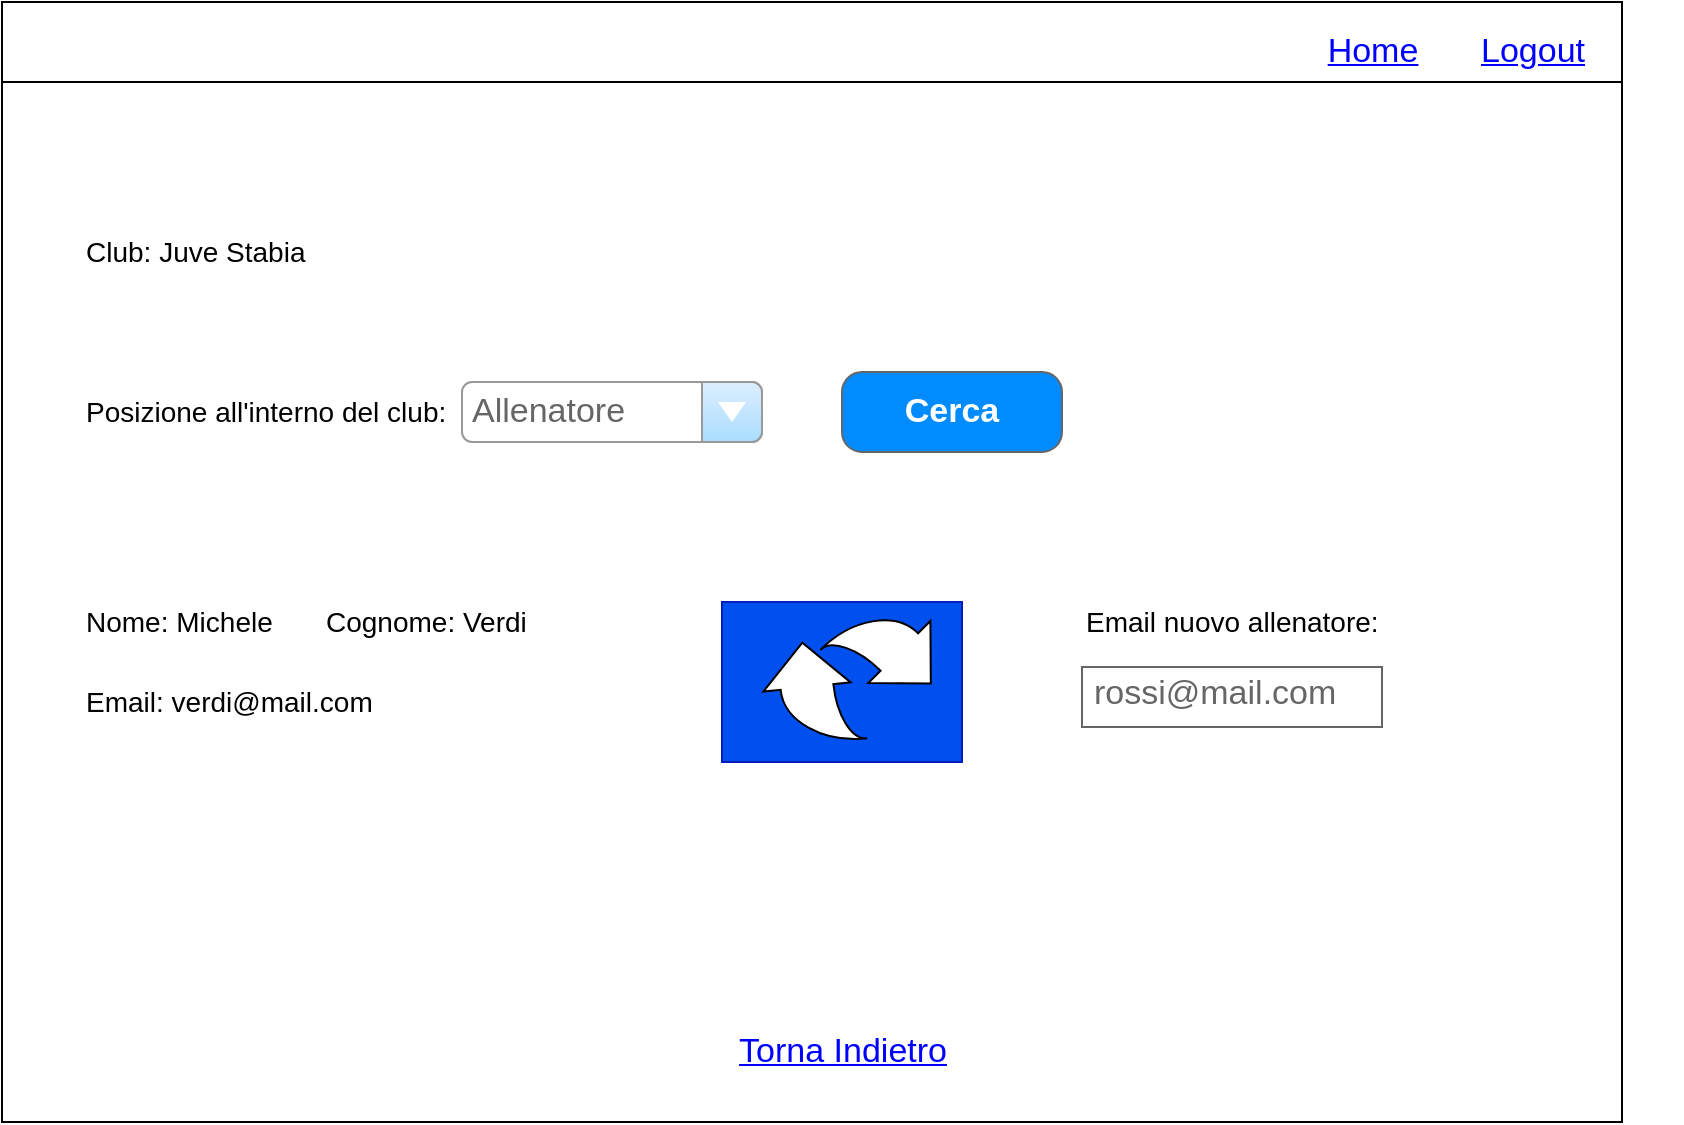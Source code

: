 <mxfile version="12.5.3" type="device"><diagram id="dD765bvS_7APpeUP7Ll5" name="Page-1"><mxGraphModel dx="1024" dy="592" grid="1" gridSize="10" guides="1" tooltips="1" connect="1" arrows="1" fold="1" page="1" pageScale="1" pageWidth="1169" pageHeight="827" math="0" shadow="0"><root><mxCell id="0"/><mxCell id="1" parent="0"/><mxCell id="Tp1jmQ3tfZpSguUtJdTF-18" value="" style="rounded=0;whiteSpace=wrap;html=1;" parent="1" vertex="1"><mxGeometry x="120" y="20" width="810" height="560" as="geometry"/></mxCell><mxCell id="Tp1jmQ3tfZpSguUtJdTF-1" value="&lt;font style=&quot;font-size: 14px&quot;&gt;Posizione all'interno del club:&lt;/font&gt;" style="text;html=1;strokeColor=none;fillColor=none;align=left;verticalAlign=middle;whiteSpace=wrap;rounded=0;" parent="1" vertex="1"><mxGeometry x="160" y="210" width="200" height="30" as="geometry"/></mxCell><mxCell id="Tp1jmQ3tfZpSguUtJdTF-2" value="Allenatore" style="strokeWidth=1;shadow=0;dashed=0;align=center;html=1;shape=mxgraph.mockup.forms.comboBox;strokeColor=#999999;fillColor=#ddeeff;align=left;fillColor2=#aaddff;mainText=;fontColor=#666666;fontSize=17;spacingLeft=3;" parent="1" vertex="1"><mxGeometry x="350" y="210" width="150" height="30" as="geometry"/></mxCell><mxCell id="Tp1jmQ3tfZpSguUtJdTF-5" value="&lt;font style=&quot;font-size: 14px&quot;&gt;&lt;font&gt;Nome&lt;/font&gt;: Michele&lt;/font&gt;" style="text;html=1;align=left;verticalAlign=middle;resizable=0;points=[];autosize=1;" parent="1" vertex="1"><mxGeometry x="160" y="320" width="110" height="20" as="geometry"/></mxCell><mxCell id="Tp1jmQ3tfZpSguUtJdTF-6" value="&lt;font style=&quot;font-size: 14px&quot;&gt;Cognome: Verdi&lt;/font&gt;" style="text;html=1;align=left;verticalAlign=middle;resizable=0;points=[];autosize=1;" parent="1" vertex="1"><mxGeometry x="280" y="320" width="120" height="20" as="geometry"/></mxCell><mxCell id="Tp1jmQ3tfZpSguUtJdTF-7" value="&lt;font style=&quot;font-size: 14px&quot;&gt;Email: verdi@mail.com&lt;/font&gt;" style="text;html=1;align=left;verticalAlign=middle;resizable=0;points=[];autosize=1;" parent="1" vertex="1"><mxGeometry x="160" y="360" width="160" height="20" as="geometry"/></mxCell><mxCell id="Tp1jmQ3tfZpSguUtJdTF-12" value="" style="group" parent="1" vertex="1" connectable="0"><mxGeometry x="480" y="320" width="120" height="80" as="geometry"/></mxCell><mxCell id="Tp1jmQ3tfZpSguUtJdTF-11" value="" style="rounded=0;whiteSpace=wrap;html=1;fillColor=#0050ef;strokeColor=#001DBC;fontColor=#ffffff;" parent="Tp1jmQ3tfZpSguUtJdTF-12" vertex="1"><mxGeometry width="120" height="80" as="geometry"/></mxCell><mxCell id="Tp1jmQ3tfZpSguUtJdTF-10" value="" style="group" parent="Tp1jmQ3tfZpSguUtJdTF-12" vertex="1" connectable="0"><mxGeometry x="20" width="90" height="70" as="geometry"/></mxCell><mxCell id="Tp1jmQ3tfZpSguUtJdTF-8" value="" style="html=1;shadow=0;dashed=0;align=center;verticalAlign=middle;shape=mxgraph.arrows2.jumpInArrow;dy=13.26;dx=22.26;arrowHead=43.92;rotation=45;" parent="Tp1jmQ3tfZpSguUtJdTF-10" vertex="1"><mxGeometry x="39.063" width="50.938" height="49.214" as="geometry"/></mxCell><mxCell id="Tp1jmQ3tfZpSguUtJdTF-9" value="" style="html=1;shadow=0;dashed=0;align=center;verticalAlign=middle;shape=mxgraph.arrows2.jumpInArrow;dy=13.26;dx=22.26;arrowHead=43.92;rotation=-96;" parent="Tp1jmQ3tfZpSguUtJdTF-10" vertex="1"><mxGeometry y="20.786" width="50.938" height="49.214" as="geometry"/></mxCell><mxCell id="Tp1jmQ3tfZpSguUtJdTF-13" value="&lt;font style=&quot;font-size: 14px&quot;&gt;Email nuovo allenatore:&amp;nbsp;&lt;/font&gt;" style="text;html=1;align=left;verticalAlign=middle;resizable=0;points=[];autosize=1;" parent="1" vertex="1"><mxGeometry x="660" y="320" width="170" height="20" as="geometry"/></mxCell><mxCell id="Tp1jmQ3tfZpSguUtJdTF-14" value="rossi@mail.com" style="strokeWidth=1;shadow=0;dashed=0;align=center;html=1;shape=mxgraph.mockup.text.textBox;fontColor=#666666;align=left;fontSize=17;spacingLeft=4;spacingTop=-3;strokeColor=#666666;mainText=" parent="1" vertex="1"><mxGeometry x="660" y="352.5" width="150" height="30" as="geometry"/></mxCell><mxCell id="Tp1jmQ3tfZpSguUtJdTF-15" value="Torna Indietro" style="shape=rectangle;strokeColor=none;fillColor=none;linkText=;fontSize=17;fontColor=#0000ff;fontStyle=4;html=1;align=center;" parent="1" vertex="1"><mxGeometry x="465" y="530" width="150" height="30" as="geometry"/></mxCell><mxCell id="Tp1jmQ3tfZpSguUtJdTF-16" value="Logout" style="shape=rectangle;strokeColor=none;fillColor=none;linkText=;fontSize=17;fontColor=#0000ff;fontStyle=4;html=1;align=center;" parent="1" vertex="1"><mxGeometry x="810" y="30" width="150" height="30" as="geometry"/></mxCell><mxCell id="Tp1jmQ3tfZpSguUtJdTF-17" value="Home" style="shape=rectangle;strokeColor=none;fillColor=none;linkText=;fontSize=17;fontColor=#0000ff;fontStyle=4;html=1;align=center;" parent="1" vertex="1"><mxGeometry x="730" y="30" width="150" height="30" as="geometry"/></mxCell><mxCell id="Tp1jmQ3tfZpSguUtJdTF-19" value="Cerca" style="strokeWidth=1;shadow=0;dashed=0;align=center;html=1;shape=mxgraph.mockup.buttons.button;strokeColor=#666666;fontColor=#ffffff;mainText=;buttonStyle=round;fontSize=17;fontStyle=1;fillColor=#008cff;whiteSpace=wrap;" parent="1" vertex="1"><mxGeometry x="540" y="205" width="110" height="40" as="geometry"/></mxCell><mxCell id="Tp1jmQ3tfZpSguUtJdTF-24" value="" style="endArrow=none;html=1;" parent="1" edge="1"><mxGeometry width="50" height="50" relative="1" as="geometry"><mxPoint x="120" y="60.0" as="sourcePoint"/><mxPoint x="930" y="60.0" as="targetPoint"/></mxGeometry></mxCell><mxCell id="agEnujAaORVGjp9cIt8m-1" value="&lt;font style=&quot;font-size: 14px&quot;&gt;Club: Juve Stabia&lt;/font&gt;" style="text;html=1;strokeColor=none;fillColor=none;align=left;verticalAlign=middle;whiteSpace=wrap;rounded=0;" vertex="1" parent="1"><mxGeometry x="160" y="130" width="200" height="30" as="geometry"/></mxCell></root></mxGraphModel></diagram></mxfile>